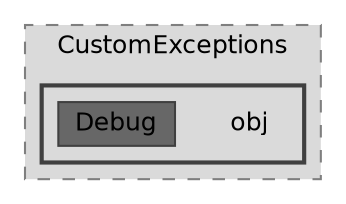 digraph "C:/Users/hugoc/Desktop/2024_2025/Programação Orientada a Objetos/trabalhoPOO_23010_Fase2/src/CustomExceptions/obj"
{
 // LATEX_PDF_SIZE
  bgcolor="transparent";
  edge [fontname=Helvetica,fontsize=12,labelfontname=Helvetica,labelfontsize=10];
  node [fontname=Helvetica,fontsize=12,shape=box,height=0.2,width=0.4];
  compound=true
  subgraph clusterdir_a82198a8789d89d16e67941774687164 {
    graph [ bgcolor="#dadada", pencolor="grey50", label="CustomExceptions", fontname=Helvetica,fontsize=12 style="filled,dashed", URL="dir_a82198a8789d89d16e67941774687164.html",tooltip=""]
  subgraph clusterdir_da9f2b9b621d47b676f4a8e9a2ced78a {
    graph [ bgcolor="#dadada", pencolor="grey25", label="", fontname=Helvetica,fontsize=12 style="filled,bold", URL="dir_da9f2b9b621d47b676f4a8e9a2ced78a.html",tooltip=""]
    dir_da9f2b9b621d47b676f4a8e9a2ced78a [shape=plaintext, label="obj"];
  dir_775f30960ff03f4195d5186e2b715e10 [label="Debug", fillcolor="#676767", color="grey25", style="filled", URL="dir_775f30960ff03f4195d5186e2b715e10.html",tooltip=""];
  }
  }
}
